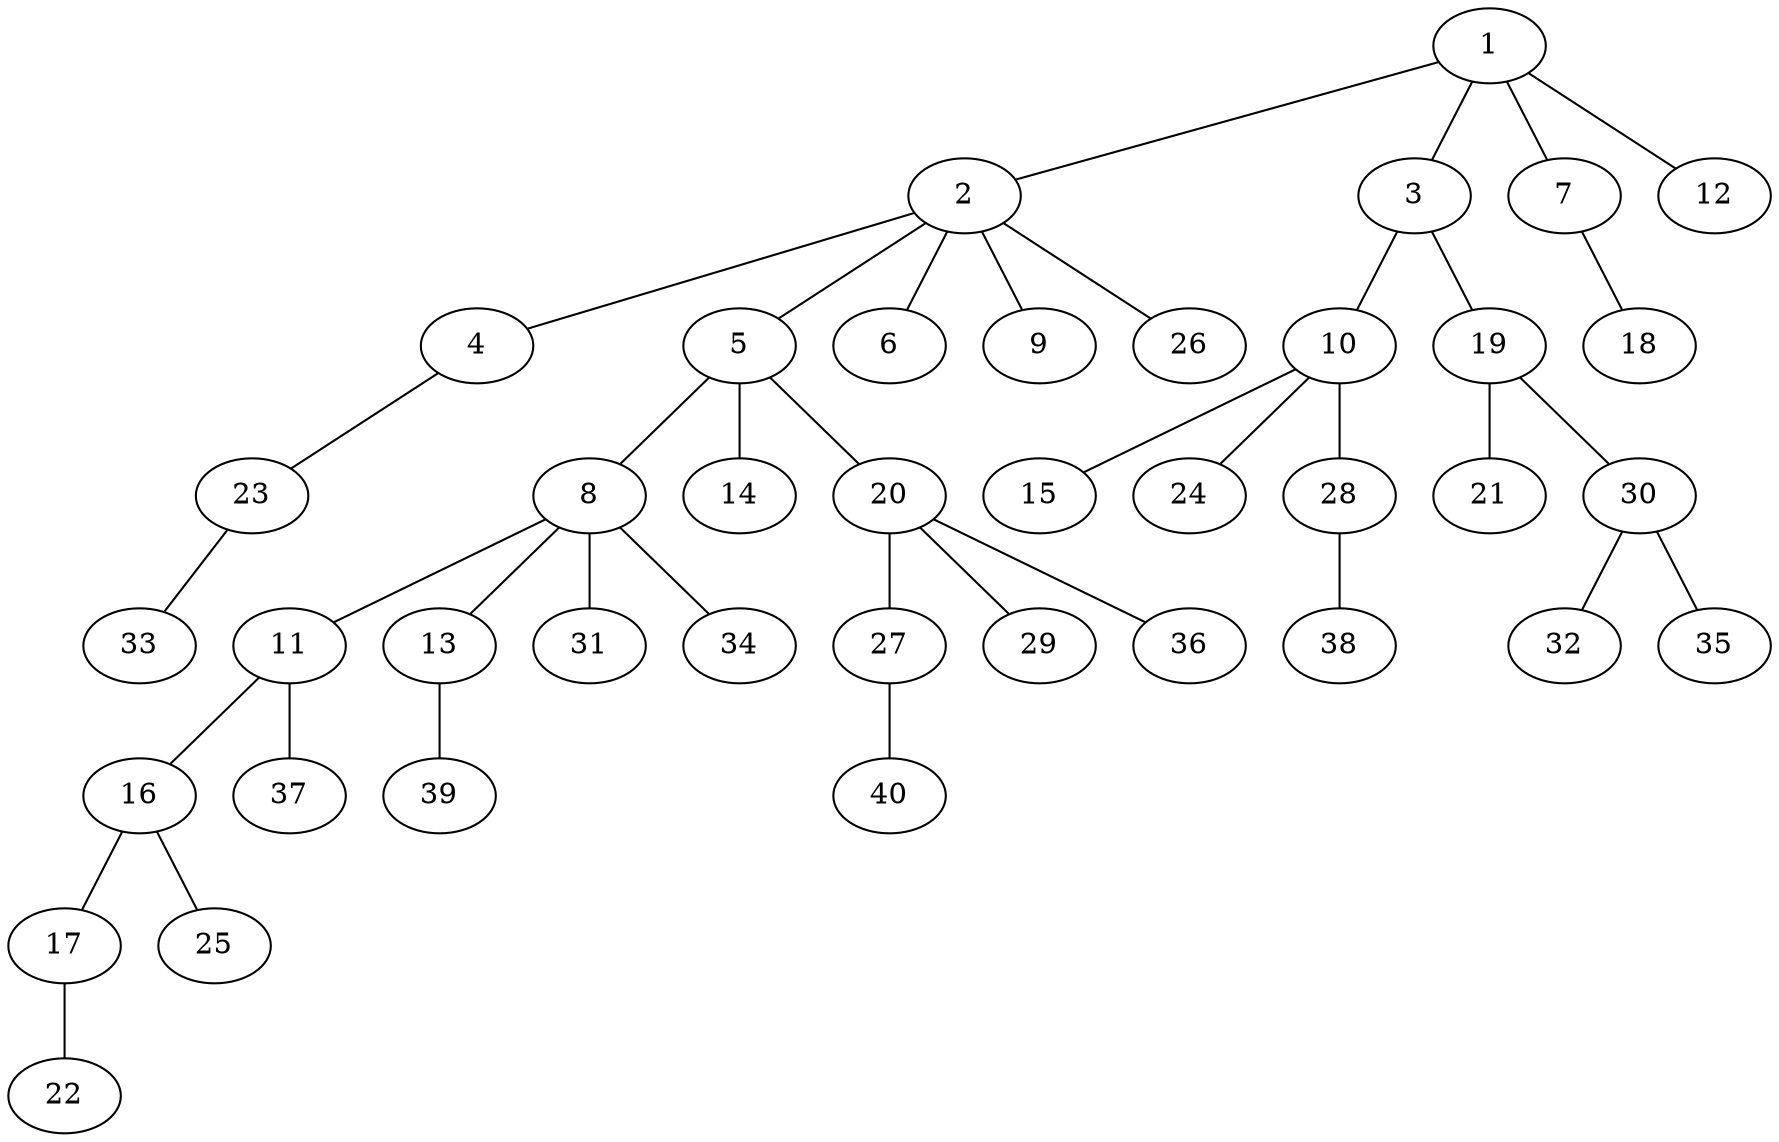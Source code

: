 graph graphname {1--2
1--3
1--7
1--12
2--4
2--5
2--6
2--9
2--26
3--10
3--19
4--23
5--8
5--14
5--20
7--18
8--11
8--13
8--31
8--34
10--15
10--24
10--28
11--16
11--37
13--39
16--17
16--25
17--22
19--21
19--30
20--27
20--29
20--36
23--33
27--40
28--38
30--32
30--35
}